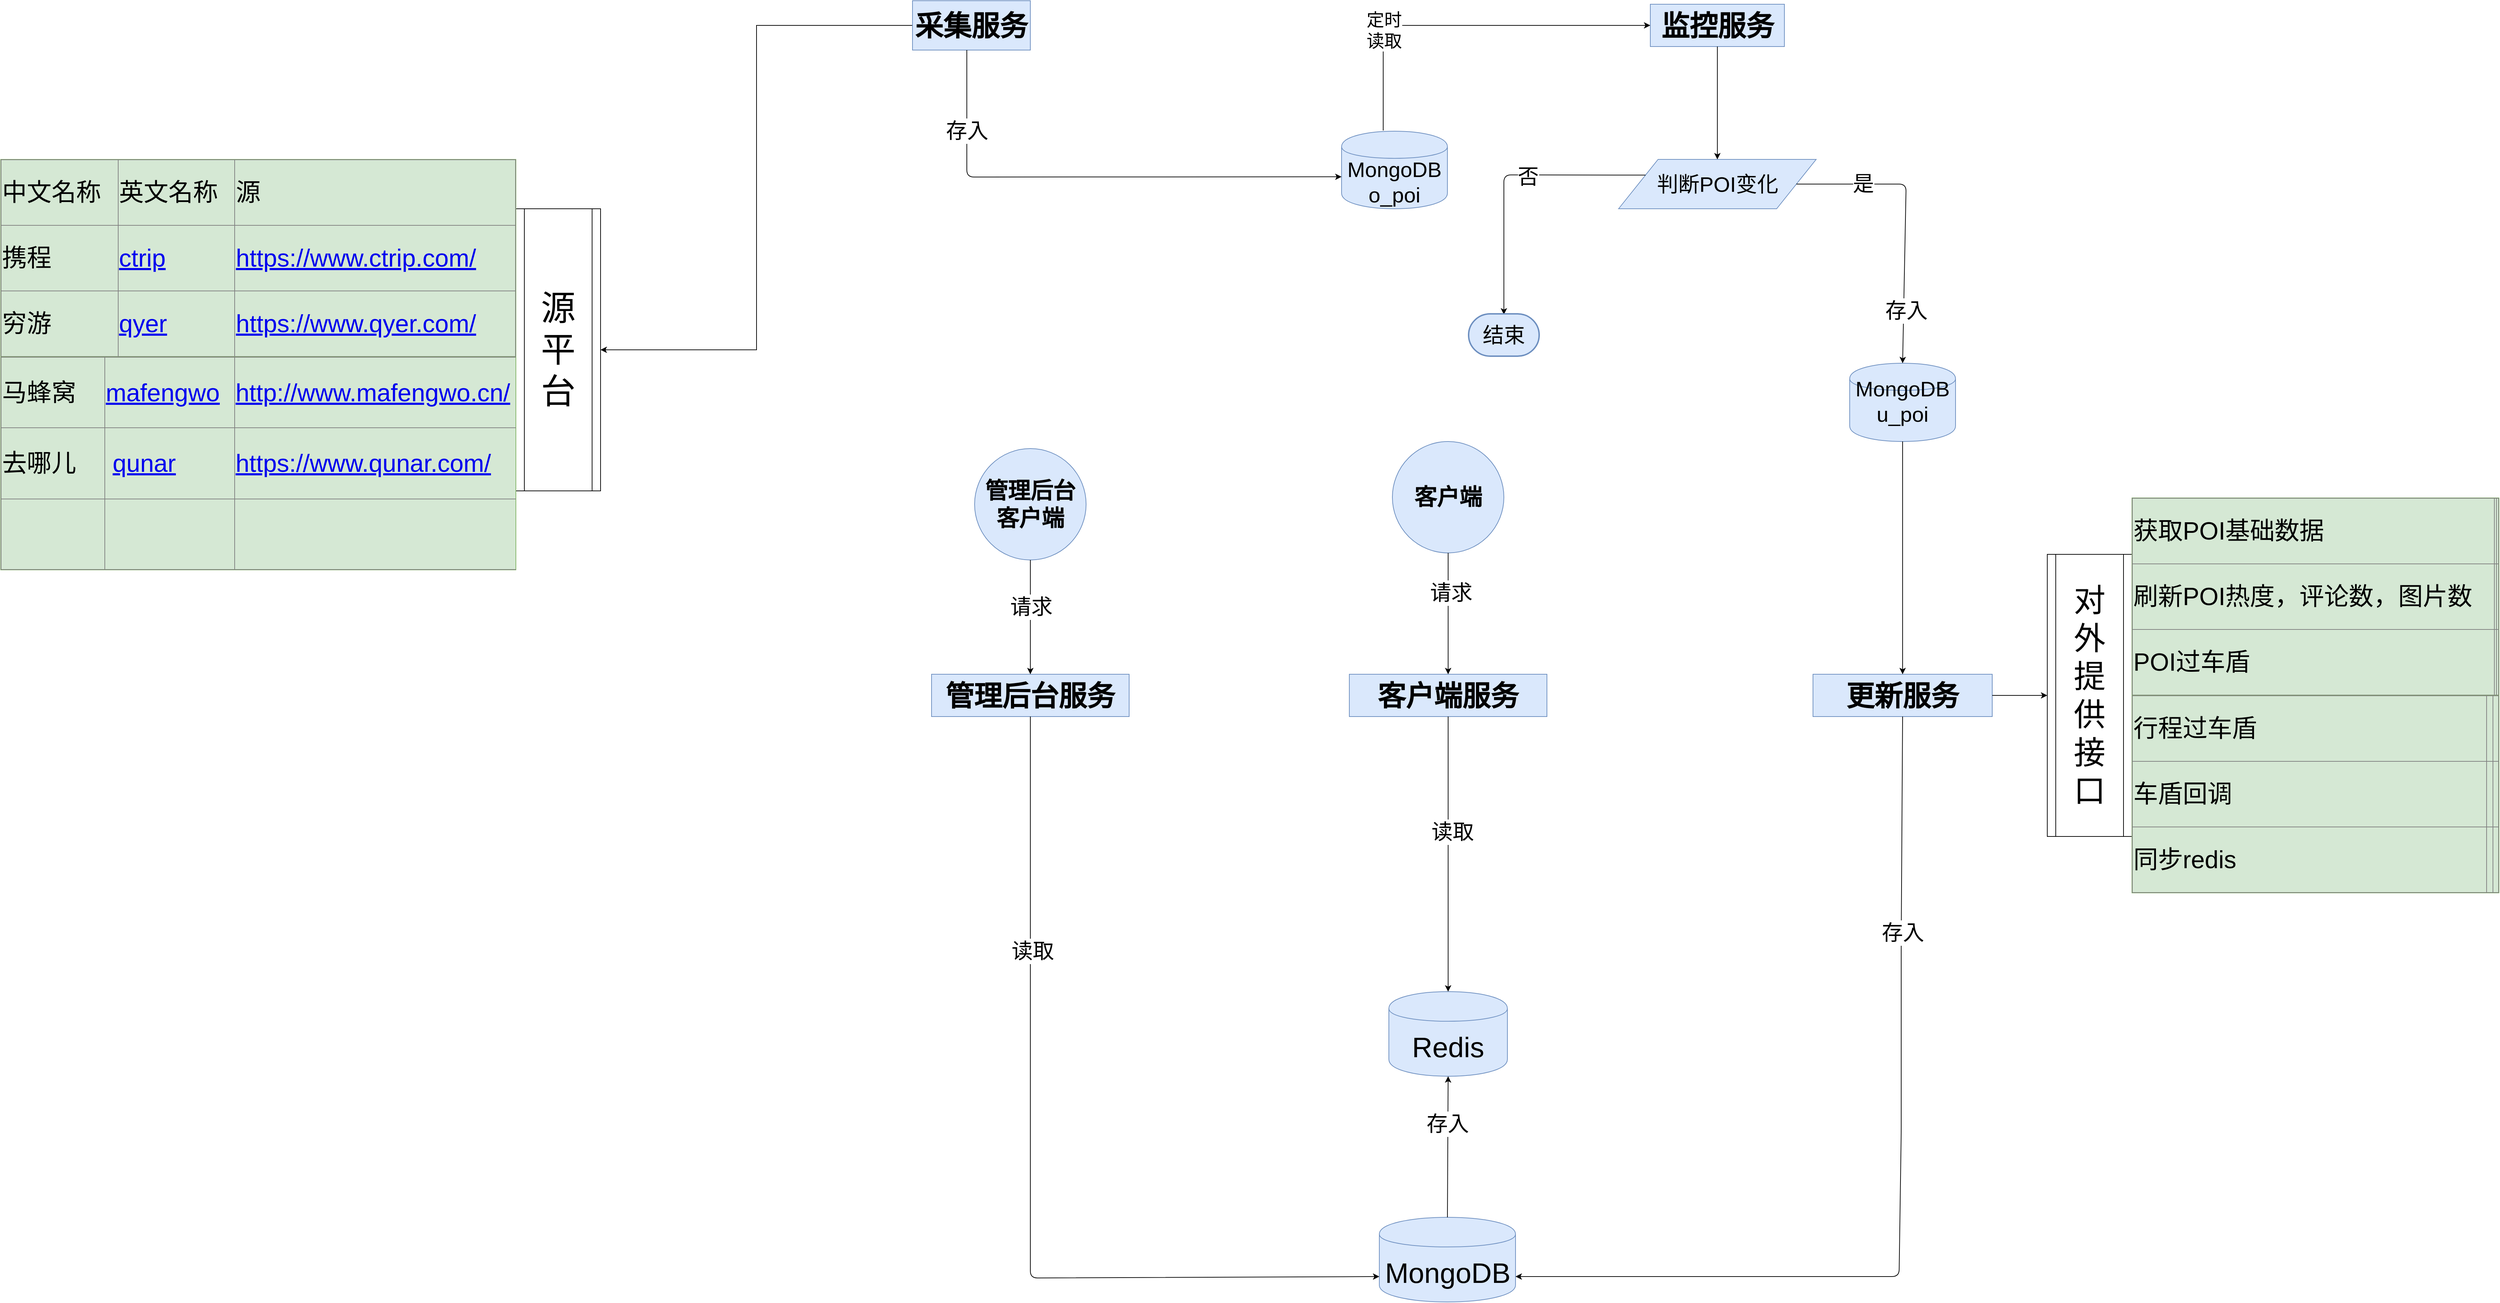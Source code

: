<mxfile version="12.3.9" type="github" pages="1"><diagram id="HYFYoNmnIQI6U9MtxXY-" name="Page-1"><mxGraphModel dx="5717" dy="2151" grid="1" gridSize="10" guides="1" tooltips="1" connect="1" arrows="1" fold="1" page="1" pageScale="1" pageWidth="827" pageHeight="1169" math="0" shadow="0"><root><mxCell id="0"/><mxCell id="1" parent="0"/><mxCell id="3LNCatWrRXKyq6k3X2c--42" style="edgeStyle=orthogonalEdgeStyle;rounded=0;orthogonalLoop=1;jettySize=auto;html=1;exitX=0;exitY=0.5;exitDx=0;exitDy=0;entryX=1;entryY=0.5;entryDx=0;entryDy=0;align=center;" edge="1" parent="1" source="3LNCatWrRXKyq6k3X2c--2" target="3LNCatWrRXKyq6k3X2c--41"><mxGeometry relative="1" as="geometry"/></mxCell><mxCell id="3LNCatWrRXKyq6k3X2c--2" value="&lt;b&gt;&lt;font style=&quot;font-size: 40px&quot;&gt;采集服务&lt;/font&gt;&lt;/b&gt;" style="rounded=0;whiteSpace=wrap;html=1;fillColor=#dae8fc;strokeColor=#6c8ebf;align=center;" vertex="1" parent="1"><mxGeometry x="112" y="125" width="167" height="70" as="geometry"/></mxCell><mxCell id="3LNCatWrRXKyq6k3X2c--3" value="&lt;b&gt;&lt;font style=&quot;font-size: 40px&quot;&gt;监控服务&lt;/font&gt;&lt;/b&gt;" style="rounded=0;whiteSpace=wrap;html=1;fillColor=#dae8fc;strokeColor=#6c8ebf;align=center;" vertex="1" parent="1"><mxGeometry x="1157.5" y="130" width="190" height="60" as="geometry"/></mxCell><mxCell id="3LNCatWrRXKyq6k3X2c--4" value="&lt;font style=&quot;font-size: 30px&quot;&gt;MongoDB&lt;br&gt;o_poi&lt;br&gt;&lt;/font&gt;" style="shape=cylinder;whiteSpace=wrap;html=1;boundedLbl=1;backgroundOutline=1;fillColor=#dae8fc;strokeColor=#6c8ebf;align=center;" vertex="1" parent="1"><mxGeometry x="720" y="310" width="150" height="110" as="geometry"/></mxCell><mxCell id="3LNCatWrRXKyq6k3X2c--5" value="&lt;font style=&quot;font-size: 30px&quot;&gt;MongoDB&lt;br&gt;u_poi&lt;br&gt;&lt;br&gt;&lt;/font&gt;" style="shape=cylinder;whiteSpace=wrap;html=1;boundedLbl=1;backgroundOutline=1;fillColor=#dae8fc;strokeColor=#6c8ebf;align=center;" vertex="1" parent="1"><mxGeometry x="1440" y="639" width="150" height="111" as="geometry"/></mxCell><mxCell id="3LNCatWrRXKyq6k3X2c--9" value="" style="endArrow=classic;html=1;entryX=0;entryY=0.588;entryDx=0;entryDy=0;entryPerimeter=0;exitX=0.461;exitY=1;exitDx=0;exitDy=0;exitPerimeter=0;align=center;" edge="1" parent="1" source="3LNCatWrRXKyq6k3X2c--2" target="3LNCatWrRXKyq6k3X2c--4"><mxGeometry width="50" height="50" relative="1" as="geometry"><mxPoint x="300" y="210" as="sourcePoint"/><mxPoint x="150" y="270" as="targetPoint"/><Array as="points"><mxPoint x="189" y="375"/></Array></mxGeometry></mxCell><mxCell id="3LNCatWrRXKyq6k3X2c--10" value="&lt;font style=&quot;font-size: 30px&quot;&gt;存入&lt;/font&gt;" style="text;html=1;align=center;verticalAlign=middle;resizable=0;points=[];;labelBackgroundColor=#ffffff;" vertex="1" connectable="0" parent="3LNCatWrRXKyq6k3X2c--9"><mxGeometry x="-0.68" relative="1" as="geometry"><mxPoint as="offset"/></mxGeometry></mxCell><mxCell id="3LNCatWrRXKyq6k3X2c--12" value="" style="endArrow=classic;html=1;entryX=0;entryY=0.5;entryDx=0;entryDy=0;align=center;" edge="1" parent="1" target="3LNCatWrRXKyq6k3X2c--3"><mxGeometry width="50" height="50" relative="1" as="geometry"><mxPoint x="779" y="309" as="sourcePoint"/><mxPoint x="450" y="120" as="targetPoint"/><Array as="points"><mxPoint x="779" y="160"/></Array></mxGeometry></mxCell><mxCell id="3LNCatWrRXKyq6k3X2c--13" value="&lt;font style=&quot;font-size: 25px&quot;&gt;定时&lt;br&gt;读取&lt;/font&gt;" style="text;html=1;align=center;verticalAlign=middle;resizable=0;points=[];;labelBackgroundColor=#ffffff;" vertex="1" connectable="0" parent="3LNCatWrRXKyq6k3X2c--12"><mxGeometry x="-0.457" y="-1" relative="1" as="geometry"><mxPoint as="offset"/></mxGeometry></mxCell><mxCell id="3LNCatWrRXKyq6k3X2c--22" value="&lt;b&gt;&lt;font style=&quot;font-size: 40px&quot;&gt;管理后台服务&lt;/font&gt;&lt;/b&gt;" style="rounded=0;whiteSpace=wrap;html=1;fillColor=#dae8fc;strokeColor=#6c8ebf;align=center;" vertex="1" parent="1"><mxGeometry x="139" y="1080" width="280" height="60" as="geometry"/></mxCell><mxCell id="3LNCatWrRXKyq6k3X2c--25" value="&lt;span style=&quot;font-size: 32px&quot;&gt;&lt;b&gt;管理后台&lt;br&gt;客户端&lt;/b&gt;&lt;/span&gt;" style="ellipse;whiteSpace=wrap;html=1;aspect=fixed;fillColor=#dae8fc;strokeColor=#6c8ebf;align=center;" vertex="1" parent="1"><mxGeometry x="200" y="760" width="158" height="158" as="geometry"/></mxCell><mxCell id="3LNCatWrRXKyq6k3X2c--26" value="&lt;font style=&quot;font-size: 40px&quot;&gt;MongoDB&lt;/font&gt;" style="shape=cylinder;whiteSpace=wrap;html=1;boundedLbl=1;backgroundOutline=1;fillColor=#dae8fc;strokeColor=#6c8ebf;align=center;" vertex="1" parent="1"><mxGeometry x="773.5" y="1850" width="193" height="120" as="geometry"/></mxCell><mxCell id="3LNCatWrRXKyq6k3X2c--27" value="&lt;font style=&quot;font-size: 40px&quot;&gt;Redis&lt;/font&gt;" style="shape=cylinder;whiteSpace=wrap;html=1;boundedLbl=1;backgroundOutline=1;fillColor=#dae8fc;strokeColor=#6c8ebf;align=center;" vertex="1" parent="1"><mxGeometry x="787" y="1530" width="168" height="120" as="geometry"/></mxCell><mxCell id="3LNCatWrRXKyq6k3X2c--28" value="&lt;b&gt;&lt;font style=&quot;font-size: 40px&quot;&gt;更新服务&lt;/font&gt;&lt;/b&gt;" style="rounded=0;whiteSpace=wrap;html=1;fillColor=#dae8fc;strokeColor=#6c8ebf;align=center;" vertex="1" parent="1"><mxGeometry x="1388" y="1080" width="254" height="60" as="geometry"/></mxCell><mxCell id="3LNCatWrRXKyq6k3X2c--31" value="" style="endArrow=classic;html=1;entryX=1;entryY=0.7;entryDx=0;entryDy=0;exitX=0.5;exitY=1;exitDx=0;exitDy=0;align=center;" edge="1" parent="1" source="3LNCatWrRXKyq6k3X2c--28" target="3LNCatWrRXKyq6k3X2c--26"><mxGeometry width="50" height="50" relative="1" as="geometry"><mxPoint x="50" y="1210" as="sourcePoint"/><mxPoint x="100" y="1160" as="targetPoint"/><Array as="points"><mxPoint x="1513" y="1460"/><mxPoint x="1513" y="1730"/><mxPoint x="1510" y="1934"/></Array></mxGeometry></mxCell><mxCell id="3LNCatWrRXKyq6k3X2c--32" value="&lt;font style=&quot;font-size: 30px&quot;&gt;存入&lt;/font&gt;" style="text;html=1;align=center;verticalAlign=middle;resizable=0;points=[];;labelBackgroundColor=#ffffff;fontSize=25;" vertex="1" connectable="0" parent="3LNCatWrRXKyq6k3X2c--31"><mxGeometry x="-0.543" y="2" relative="1" as="geometry"><mxPoint as="offset"/></mxGeometry></mxCell><mxCell id="3LNCatWrRXKyq6k3X2c--33" value="" style="endArrow=classic;html=1;entryX=0.5;entryY=1;entryDx=0;entryDy=0;exitX=0.5;exitY=0;exitDx=0;exitDy=0;align=center;" edge="1" parent="1" source="3LNCatWrRXKyq6k3X2c--26" target="3LNCatWrRXKyq6k3X2c--27"><mxGeometry width="50" height="50" relative="1" as="geometry"><mxPoint x="50" y="1560" as="sourcePoint"/><mxPoint x="100" y="1510" as="targetPoint"/></mxGeometry></mxCell><mxCell id="3LNCatWrRXKyq6k3X2c--34" value="&lt;font style=&quot;font-size: 30px&quot;&gt;存入&lt;/font&gt;" style="text;html=1;align=center;verticalAlign=middle;resizable=0;points=[];;labelBackgroundColor=#ffffff;" vertex="1" connectable="0" parent="3LNCatWrRXKyq6k3X2c--33"><mxGeometry x="0.337" y="1" relative="1" as="geometry"><mxPoint as="offset"/></mxGeometry></mxCell><mxCell id="3LNCatWrRXKyq6k3X2c--41" value="&lt;font style=&quot;font-size: 49px&quot;&gt;源平台&lt;/font&gt;" style="shape=process;whiteSpace=wrap;html=1;backgroundOutline=1;align=center;" vertex="1" parent="1"><mxGeometry x="-450" y="420" width="120" height="400" as="geometry"/></mxCell><mxCell id="3LNCatWrRXKyq6k3X2c--46" value="&lt;font style=&quot;font-size: 30px&quot;&gt;判断POI变化&lt;/font&gt;" style="shape=parallelogram;perimeter=parallelogramPerimeter;whiteSpace=wrap;html=1;fillColor=#dae8fc;strokeColor=#6c8ebf;align=center;" vertex="1" parent="1"><mxGeometry x="1112.5" y="350" width="280" height="70" as="geometry"/></mxCell><mxCell id="3LNCatWrRXKyq6k3X2c--50" value="" style="endArrow=classic;html=1;exitX=1;exitY=0.5;exitDx=0;exitDy=0;entryX=0.5;entryY=0;entryDx=0;entryDy=0;align=center;" edge="1" parent="1" source="3LNCatWrRXKyq6k3X2c--46" target="3LNCatWrRXKyq6k3X2c--5"><mxGeometry width="50" height="50" relative="1" as="geometry"><mxPoint x="1510" y="490" as="sourcePoint"/><mxPoint x="1560" y="440" as="targetPoint"/><Array as="points"><mxPoint x="1520" y="385"/></Array></mxGeometry></mxCell><mxCell id="3LNCatWrRXKyq6k3X2c--51" value="&lt;font style=&quot;font-size: 30px&quot;&gt;是&lt;/font&gt;" style="text;html=1;align=center;verticalAlign=middle;resizable=0;points=[];;labelBackgroundColor=#ffffff;" vertex="1" connectable="0" parent="3LNCatWrRXKyq6k3X2c--50"><mxGeometry x="-0.541" y="1" relative="1" as="geometry"><mxPoint as="offset"/></mxGeometry></mxCell><mxCell id="3LNCatWrRXKyq6k3X2c--66" value="&lt;font style=&quot;font-size: 30px&quot;&gt;存入&lt;/font&gt;" style="text;html=1;align=center;verticalAlign=middle;resizable=0;points=[];;labelBackgroundColor=#ffffff;" vertex="1" connectable="0" parent="3LNCatWrRXKyq6k3X2c--50"><mxGeometry x="0.634" y="3" relative="1" as="geometry"><mxPoint as="offset"/></mxGeometry></mxCell><mxCell id="3LNCatWrRXKyq6k3X2c--53" value="" style="endArrow=classic;html=1;exitX=0;exitY=0.25;exitDx=0;exitDy=0;align=center;" edge="1" parent="1" source="3LNCatWrRXKyq6k3X2c--46"><mxGeometry width="50" height="50" relative="1" as="geometry"><mxPoint x="890" y="630" as="sourcePoint"/><mxPoint x="950" y="570" as="targetPoint"/><Array as="points"><mxPoint x="950" y="372"/></Array></mxGeometry></mxCell><mxCell id="3LNCatWrRXKyq6k3X2c--57" value="&lt;font style=&quot;font-size: 30px&quot;&gt;否&lt;/font&gt;" style="text;html=1;align=center;verticalAlign=middle;resizable=0;points=[];;labelBackgroundColor=#ffffff;" vertex="1" connectable="0" parent="3LNCatWrRXKyq6k3X2c--53"><mxGeometry x="-0.162" y="2" relative="1" as="geometry"><mxPoint as="offset"/></mxGeometry></mxCell><mxCell id="3LNCatWrRXKyq6k3X2c--56" value="&lt;font style=&quot;font-size: 30px&quot;&gt;结束&lt;/font&gt;" style="strokeWidth=2;html=1;shape=mxgraph.flowchart.terminator;whiteSpace=wrap;fillColor=#dae8fc;strokeColor=#6c8ebf;align=center;" vertex="1" parent="1"><mxGeometry x="900" y="569" width="100" height="60" as="geometry"/></mxCell><mxCell id="3LNCatWrRXKyq6k3X2c--60" value="&lt;b&gt;&lt;font style=&quot;font-size: 32px&quot;&gt;客户端&lt;/font&gt;&lt;/b&gt;" style="ellipse;whiteSpace=wrap;html=1;aspect=fixed;fillColor=#dae8fc;strokeColor=#6c8ebf;align=center;" vertex="1" parent="1"><mxGeometry x="792" y="750" width="158" height="158" as="geometry"/></mxCell><mxCell id="3LNCatWrRXKyq6k3X2c--61" value="&lt;b&gt;&lt;font style=&quot;font-size: 40px&quot;&gt;客户端服务&lt;/font&gt;&lt;/b&gt;" style="rounded=0;whiteSpace=wrap;html=1;fillColor=#dae8fc;strokeColor=#6c8ebf;align=center;" vertex="1" parent="1"><mxGeometry x="731" y="1080" width="280" height="60" as="geometry"/></mxCell><mxCell id="3LNCatWrRXKyq6k3X2c--62" value="" style="endArrow=classic;html=1;exitX=0.5;exitY=1;exitDx=0;exitDy=0;align=center;" edge="1" parent="1" source="3LNCatWrRXKyq6k3X2c--25" target="3LNCatWrRXKyq6k3X2c--22"><mxGeometry width="50" height="50" relative="1" as="geometry"><mxPoint x="270" y="1010" as="sourcePoint"/><mxPoint x="550" y="850" as="targetPoint"/></mxGeometry></mxCell><mxCell id="3LNCatWrRXKyq6k3X2c--64" value="&lt;font style=&quot;font-size: 30px&quot;&gt;请求&lt;/font&gt;" style="text;html=1;align=center;verticalAlign=middle;resizable=0;points=[];;labelBackgroundColor=#ffffff;" vertex="1" connectable="0" parent="3LNCatWrRXKyq6k3X2c--62"><mxGeometry x="-0.185" y="1" relative="1" as="geometry"><mxPoint as="offset"/></mxGeometry></mxCell><mxCell id="3LNCatWrRXKyq6k3X2c--63" value="" style="endArrow=classic;html=1;exitX=0.5;exitY=1;exitDx=0;exitDy=0;entryX=0.5;entryY=0;entryDx=0;entryDy=0;align=center;" edge="1" parent="1" source="3LNCatWrRXKyq6k3X2c--60" target="3LNCatWrRXKyq6k3X2c--61"><mxGeometry width="50" height="50" relative="1" as="geometry"><mxPoint x="840" y="1000" as="sourcePoint"/><mxPoint x="890" y="950" as="targetPoint"/></mxGeometry></mxCell><mxCell id="3LNCatWrRXKyq6k3X2c--65" value="&lt;font style=&quot;font-size: 30px&quot;&gt;请求&lt;/font&gt;" style="text;html=1;align=center;verticalAlign=middle;resizable=0;points=[];;labelBackgroundColor=#ffffff;" vertex="1" connectable="0" parent="3LNCatWrRXKyq6k3X2c--63"><mxGeometry x="-0.349" y="4" relative="1" as="geometry"><mxPoint as="offset"/></mxGeometry></mxCell><mxCell id="3LNCatWrRXKyq6k3X2c--67" value="" style="endArrow=classic;html=1;entryX=0;entryY=0.7;entryDx=0;entryDy=0;exitX=0.5;exitY=1;exitDx=0;exitDy=0;align=center;" edge="1" parent="1" source="3LNCatWrRXKyq6k3X2c--22" target="3LNCatWrRXKyq6k3X2c--26"><mxGeometry width="50" height="50" relative="1" as="geometry"><mxPoint x="510" y="2090" as="sourcePoint"/><mxPoint x="560" y="2040" as="targetPoint"/><Array as="points"><mxPoint x="279" y="1936"/></Array></mxGeometry></mxCell><mxCell id="3LNCatWrRXKyq6k3X2c--68" value="&lt;font style=&quot;font-size: 30px&quot;&gt;读取&lt;/font&gt;" style="text;html=1;align=center;verticalAlign=middle;resizable=0;points=[];;labelBackgroundColor=#ffffff;" vertex="1" connectable="0" parent="3LNCatWrRXKyq6k3X2c--67"><mxGeometry x="-0.486" y="3" relative="1" as="geometry"><mxPoint as="offset"/></mxGeometry></mxCell><mxCell id="3LNCatWrRXKyq6k3X2c--69" value="" style="endArrow=classic;html=1;entryX=0.5;entryY=0;entryDx=0;entryDy=0;exitX=0.5;exitY=1;exitDx=0;exitDy=0;align=center;" edge="1" parent="1" source="3LNCatWrRXKyq6k3X2c--61" target="3LNCatWrRXKyq6k3X2c--27"><mxGeometry width="50" height="50" relative="1" as="geometry"><mxPoint x="640" y="1500" as="sourcePoint"/><mxPoint x="690" y="1450" as="targetPoint"/></mxGeometry></mxCell><mxCell id="3LNCatWrRXKyq6k3X2c--70" value="&lt;font style=&quot;font-size: 30px&quot;&gt;读取&lt;/font&gt;" style="text;html=1;align=center;verticalAlign=middle;resizable=0;points=[];;labelBackgroundColor=#ffffff;" vertex="1" connectable="0" parent="3LNCatWrRXKyq6k3X2c--69"><mxGeometry x="-0.165" y="6" relative="1" as="geometry"><mxPoint as="offset"/></mxGeometry></mxCell><mxCell id="3LNCatWrRXKyq6k3X2c--71" value="&lt;font style=&quot;font-size: 45px&quot;&gt;对&lt;br&gt;外&lt;br&gt;提&lt;br&gt;供&lt;br&gt;接&lt;br&gt;口&lt;br&gt;&lt;/font&gt;" style="shape=process;whiteSpace=wrap;html=1;backgroundOutline=1;align=center;" vertex="1" parent="1"><mxGeometry x="1720" y="910" width="120" height="400" as="geometry"/></mxCell><mxCell id="3LNCatWrRXKyq6k3X2c--75" value="" style="endArrow=classic;html=1;fontSize=25;align=center;exitX=0.5;exitY=1;exitDx=0;exitDy=0;entryX=0.5;entryY=0;entryDx=0;entryDy=0;" edge="1" parent="1" source="3LNCatWrRXKyq6k3X2c--3" target="3LNCatWrRXKyq6k3X2c--46"><mxGeometry width="50" height="50" relative="1" as="geometry"><mxPoint x="1200" y="320" as="sourcePoint"/><mxPoint x="1250" y="270" as="targetPoint"/></mxGeometry></mxCell><mxCell id="3LNCatWrRXKyq6k3X2c--76" value="" style="endArrow=classic;html=1;fontSize=25;align=center;exitX=0.5;exitY=1;exitDx=0;exitDy=0;entryX=0.5;entryY=0;entryDx=0;entryDy=0;" edge="1" parent="1" source="3LNCatWrRXKyq6k3X2c--5" target="3LNCatWrRXKyq6k3X2c--28"><mxGeometry width="50" height="50" relative="1" as="geometry"><mxPoint x="1310" y="920" as="sourcePoint"/><mxPoint x="1360" y="870" as="targetPoint"/></mxGeometry></mxCell><mxCell id="3LNCatWrRXKyq6k3X2c--77" value="" style="endArrow=classic;html=1;fontSize=25;align=center;exitX=1;exitY=0.5;exitDx=0;exitDy=0;entryX=0;entryY=0.5;entryDx=0;entryDy=0;" edge="1" parent="1" source="3LNCatWrRXKyq6k3X2c--28" target="3LNCatWrRXKyq6k3X2c--71"><mxGeometry width="50" height="50" relative="1" as="geometry"><mxPoint x="1700" y="1140" as="sourcePoint"/><mxPoint x="1750" y="1090" as="targetPoint"/></mxGeometry></mxCell><mxCell id="3LNCatWrRXKyq6k3X2c--82" value="&lt;table border=&quot;1&quot; width=&quot;100%&quot; style=&quot;width: 100% ; height: 100% ; border-collapse: collapse ; font-size: 35px&quot;&gt;&lt;tbody&gt;&lt;tr&gt;&lt;td&gt;&lt;font style=&quot;font-size: 35px&quot;&gt;中文名称&lt;/font&gt;&lt;/td&gt;&lt;td&gt;&lt;font style=&quot;font-size: 35px&quot;&gt;英文名称&lt;/font&gt;&lt;/td&gt;&lt;td&gt;&lt;font style=&quot;font-size: 35px&quot;&gt;源&lt;/font&gt;&lt;/td&gt;&lt;/tr&gt;&lt;tr&gt;&lt;td&gt;&lt;font style=&quot;font-size: 35px&quot;&gt;携程&lt;/font&gt;&lt;/td&gt;&lt;td&gt;&lt;font style=&quot;font-size: 35px&quot;&gt;&lt;a href=&quot;https://www.ctrip.com/&quot;&gt;ctrip&lt;/a&gt;&lt;br&gt;&lt;/font&gt;&lt;/td&gt;&lt;td&gt;&lt;font style=&quot;font-size: 35px&quot;&gt;&lt;a href=&quot;https://www.ctrip.com/&quot;&gt;https://www.ctrip.com/&lt;/a&gt;&lt;br&gt;&lt;/font&gt;&lt;/td&gt;&lt;/tr&gt;&lt;tr&gt;&lt;td&gt;&lt;font style=&quot;font-size: 35px&quot;&gt;穷游&lt;/font&gt;&lt;/td&gt;&lt;td&gt;&lt;font style=&quot;font-size: 35px&quot;&gt;&lt;a href=&quot;https://www.qyer.com/&quot;&gt;qyer&lt;/a&gt;&lt;br&gt;&lt;/font&gt;&lt;/td&gt;&lt;td&gt;&lt;font style=&quot;font-size: 35px&quot;&gt;&lt;a href=&quot;https://www.qyer.com/&quot;&gt;https://www.qyer.com/&lt;/a&gt;&lt;br&gt;&lt;/font&gt;&lt;/td&gt;&lt;/tr&gt;&lt;/tbody&gt;&lt;/table&gt;" style="text;html=1;strokeColor=#82b366;fillColor=#d5e8d4;overflow=fill;fontSize=25;align=left;" vertex="1" parent="1"><mxGeometry x="-1180" y="350" width="730" height="280" as="geometry"/></mxCell><mxCell id="3LNCatWrRXKyq6k3X2c--83" value="&lt;table border=&quot;1&quot; width=&quot;100%&quot; style=&quot;width: 100% ; height: 100% ; border-collapse: collapse ; font-size: 35px&quot;&gt;&lt;tbody&gt;&lt;tr&gt;&lt;td&gt;&lt;font style=&quot;font-size: 35px&quot;&gt;获取POI基础数据&lt;/font&gt;&lt;/td&gt;&lt;td&gt;&lt;font style=&quot;font-size: 35px&quot;&gt;&lt;br&gt;&lt;/font&gt;&lt;/td&gt;&lt;td&gt;&lt;font style=&quot;font-size: 35px&quot;&gt;&lt;br&gt;&lt;/font&gt;&lt;/td&gt;&lt;/tr&gt;&lt;tr&gt;&lt;td&gt;&lt;font style=&quot;font-size: 35px&quot;&gt;刷新POI热度，评论数，图片数&lt;/font&gt;&lt;/td&gt;&lt;td&gt;&lt;font style=&quot;font-size: 35px&quot;&gt;&lt;br&gt;&lt;/font&gt;&lt;/td&gt;&lt;td&gt;&lt;font style=&quot;font-size: 35px&quot;&gt;&lt;br&gt;&lt;/font&gt;&lt;/td&gt;&lt;/tr&gt;&lt;tr&gt;&lt;td&gt;&lt;font style=&quot;font-size: 35px&quot;&gt;POI过车盾&lt;/font&gt;&lt;/td&gt;&lt;td&gt;&lt;font style=&quot;font-size: 35px&quot;&gt;&lt;br&gt;&lt;/font&gt;&lt;/td&gt;&lt;td&gt;&lt;font style=&quot;font-size: 35px&quot;&gt;&lt;br&gt;&lt;/font&gt;&lt;/td&gt;&lt;/tr&gt;&lt;/tbody&gt;&lt;/table&gt;" style="text;html=1;strokeColor=#82b366;fillColor=#d5e8d4;overflow=fill;fontSize=25;align=left;" vertex="1" parent="1"><mxGeometry x="1840" y="830" width="520" height="280" as="geometry"/></mxCell><mxCell id="3LNCatWrRXKyq6k3X2c--86" value="&lt;table border=&quot;1&quot; width=&quot;100%&quot; style=&quot;width: 100% ; height: 100% ; border-collapse: collapse ; font-size: 35px&quot;&gt;&lt;tbody&gt;&lt;tr&gt;&lt;td&gt;&lt;font style=&quot;font-size: 35px&quot;&gt;行程过车盾&lt;/font&gt;&lt;/td&gt;&lt;td&gt;&lt;font style=&quot;font-size: 35px&quot;&gt;&lt;br&gt;&lt;/font&gt;&lt;/td&gt;&lt;td&gt;&lt;font style=&quot;font-size: 35px&quot;&gt;&lt;br&gt;&lt;/font&gt;&lt;/td&gt;&lt;/tr&gt;&lt;tr&gt;&lt;td&gt;&lt;font style=&quot;font-size: 35px&quot;&gt;车盾回调&lt;/font&gt;&lt;/td&gt;&lt;td&gt;&lt;font style=&quot;font-size: 35px&quot;&gt;&lt;br&gt;&lt;/font&gt;&lt;/td&gt;&lt;td&gt;&lt;font style=&quot;font-size: 35px&quot;&gt;&lt;br&gt;&lt;/font&gt;&lt;/td&gt;&lt;/tr&gt;&lt;tr&gt;&lt;td&gt;&lt;font style=&quot;font-size: 35px&quot;&gt;同步redis&lt;/font&gt;&lt;/td&gt;&lt;td&gt;&lt;font style=&quot;font-size: 35px&quot;&gt;&lt;br&gt;&lt;/font&gt;&lt;/td&gt;&lt;td&gt;&lt;font style=&quot;font-size: 35px&quot;&gt;&lt;br&gt;&lt;/font&gt;&lt;/td&gt;&lt;/tr&gt;&lt;/tbody&gt;&lt;/table&gt;" style="text;html=1;strokeColor=#82b366;fillColor=#d5e8d4;overflow=fill;fontSize=25;align=left;" vertex="1" parent="1"><mxGeometry x="1840" y="1110" width="520" height="280" as="geometry"/></mxCell><mxCell id="3LNCatWrRXKyq6k3X2c--87" value="&lt;table border=&quot;1&quot; width=&quot;100%&quot; style=&quot;width: 100% ; height: 100% ; border-collapse: collapse ; font-size: 35px&quot;&gt;&lt;tbody&gt;&lt;tr&gt;&lt;td&gt;马蜂窝&amp;nbsp; &amp;nbsp;&amp;nbsp;&lt;/td&gt;&lt;td&gt;&lt;a href=&quot;http://www.mafengwo.cn/&quot;&gt;mafengwo&lt;/a&gt;&amp;nbsp;&amp;nbsp;&lt;br&gt;&lt;/td&gt;&lt;td&gt;&lt;a href=&quot;http://www.mafengwo.cn/&quot;&gt;http://www.mafengwo.cn/&lt;/a&gt;&lt;br&gt;&lt;/td&gt;&lt;/tr&gt;&lt;tr&gt;&lt;td&gt;去哪儿&lt;/td&gt;&lt;td&gt;&lt;font style=&quot;font-size: 35px&quot;&gt;&amp;nbsp;&lt;a href=&quot;https://www.qunar.com/?ex_track=auto_4e0d874a&quot;&gt;qunar&lt;/a&gt;&amp;nbsp; &amp;nbsp; &amp;nbsp;&lt;br&gt;&lt;/font&gt;&lt;/td&gt;&lt;td&gt;&lt;font style=&quot;font-size: 35px&quot;&gt;&lt;a href=&quot;https://www.qunar.com/?ex_track=auto_4e0d874a&quot;&gt;https://www.qunar.com/&lt;/a&gt;&amp;nbsp; &amp;nbsp; &amp;nbsp; &amp;nbsp; &amp;nbsp; &amp;nbsp; &amp;nbsp; &amp;nbsp; &amp;nbsp;&lt;br&gt;&lt;/font&gt;&lt;/td&gt;&lt;/tr&gt;&lt;tr&gt;&lt;td&gt;&lt;br&gt;&lt;/td&gt;&lt;td&gt;&lt;font style=&quot;font-size: 35px&quot;&gt;&lt;br&gt;&lt;/font&gt;&lt;/td&gt;&lt;td&gt;&lt;font style=&quot;font-size: 35px&quot;&gt;&lt;br&gt;&lt;/font&gt;&lt;/td&gt;&lt;/tr&gt;&lt;/tbody&gt;&lt;/table&gt;" style="text;html=1;strokeColor=#82b366;fillColor=#d5e8d4;overflow=fill;fontSize=25;align=left;" vertex="1" parent="1"><mxGeometry x="-1180" y="630" width="730" height="302" as="geometry"/></mxCell></root></mxGraphModel></diagram></mxfile>